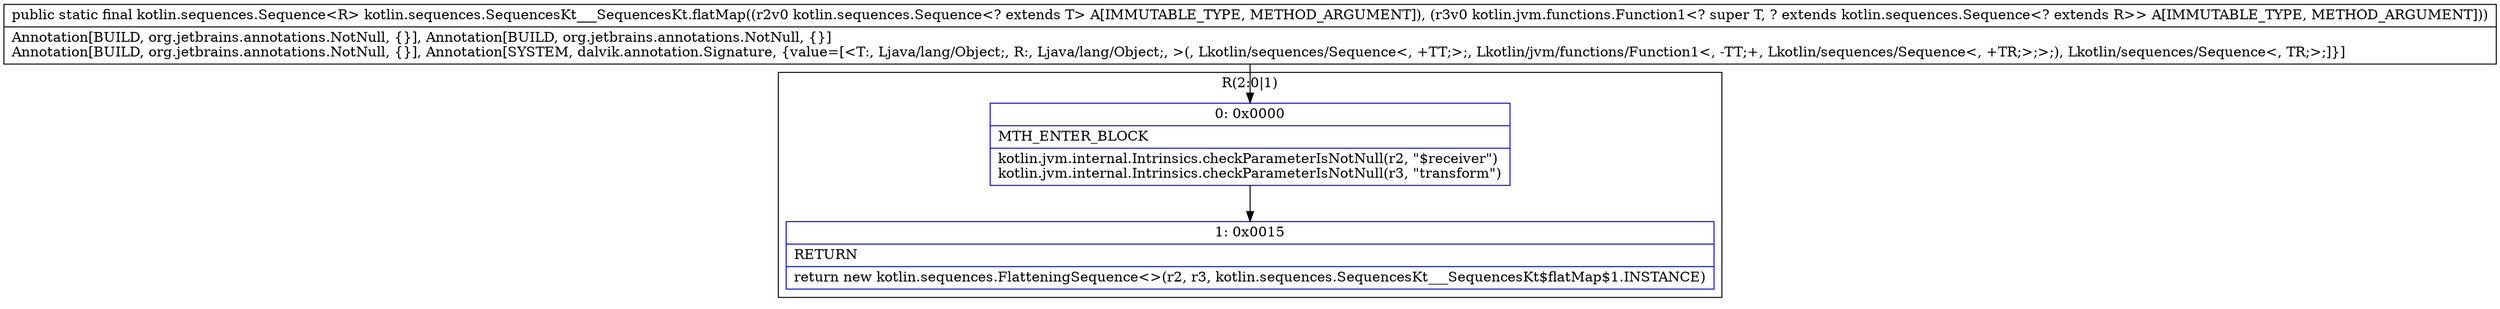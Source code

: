 digraph "CFG forkotlin.sequences.SequencesKt___SequencesKt.flatMap(Lkotlin\/sequences\/Sequence;Lkotlin\/jvm\/functions\/Function1;)Lkotlin\/sequences\/Sequence;" {
subgraph cluster_Region_376320631 {
label = "R(2:0|1)";
node [shape=record,color=blue];
Node_0 [shape=record,label="{0\:\ 0x0000|MTH_ENTER_BLOCK\l|kotlin.jvm.internal.Intrinsics.checkParameterIsNotNull(r2, \"$receiver\")\lkotlin.jvm.internal.Intrinsics.checkParameterIsNotNull(r3, \"transform\")\l}"];
Node_1 [shape=record,label="{1\:\ 0x0015|RETURN\l|return new kotlin.sequences.FlatteningSequence\<\>(r2, r3, kotlin.sequences.SequencesKt___SequencesKt$flatMap$1.INSTANCE)\l}"];
}
MethodNode[shape=record,label="{public static final kotlin.sequences.Sequence\<R\> kotlin.sequences.SequencesKt___SequencesKt.flatMap((r2v0 kotlin.sequences.Sequence\<? extends T\> A[IMMUTABLE_TYPE, METHOD_ARGUMENT]), (r3v0 kotlin.jvm.functions.Function1\<? super T, ? extends kotlin.sequences.Sequence\<? extends R\>\> A[IMMUTABLE_TYPE, METHOD_ARGUMENT]))  | Annotation[BUILD, org.jetbrains.annotations.NotNull, \{\}], Annotation[BUILD, org.jetbrains.annotations.NotNull, \{\}]\lAnnotation[BUILD, org.jetbrains.annotations.NotNull, \{\}], Annotation[SYSTEM, dalvik.annotation.Signature, \{value=[\<T:, Ljava\/lang\/Object;, R:, Ljava\/lang\/Object;, \>(, Lkotlin\/sequences\/Sequence\<, +TT;\>;, Lkotlin\/jvm\/functions\/Function1\<, \-TT;+, Lkotlin\/sequences\/Sequence\<, +TR;\>;\>;), Lkotlin\/sequences\/Sequence\<, TR;\>;]\}]\l}"];
MethodNode -> Node_0;
Node_0 -> Node_1;
}


